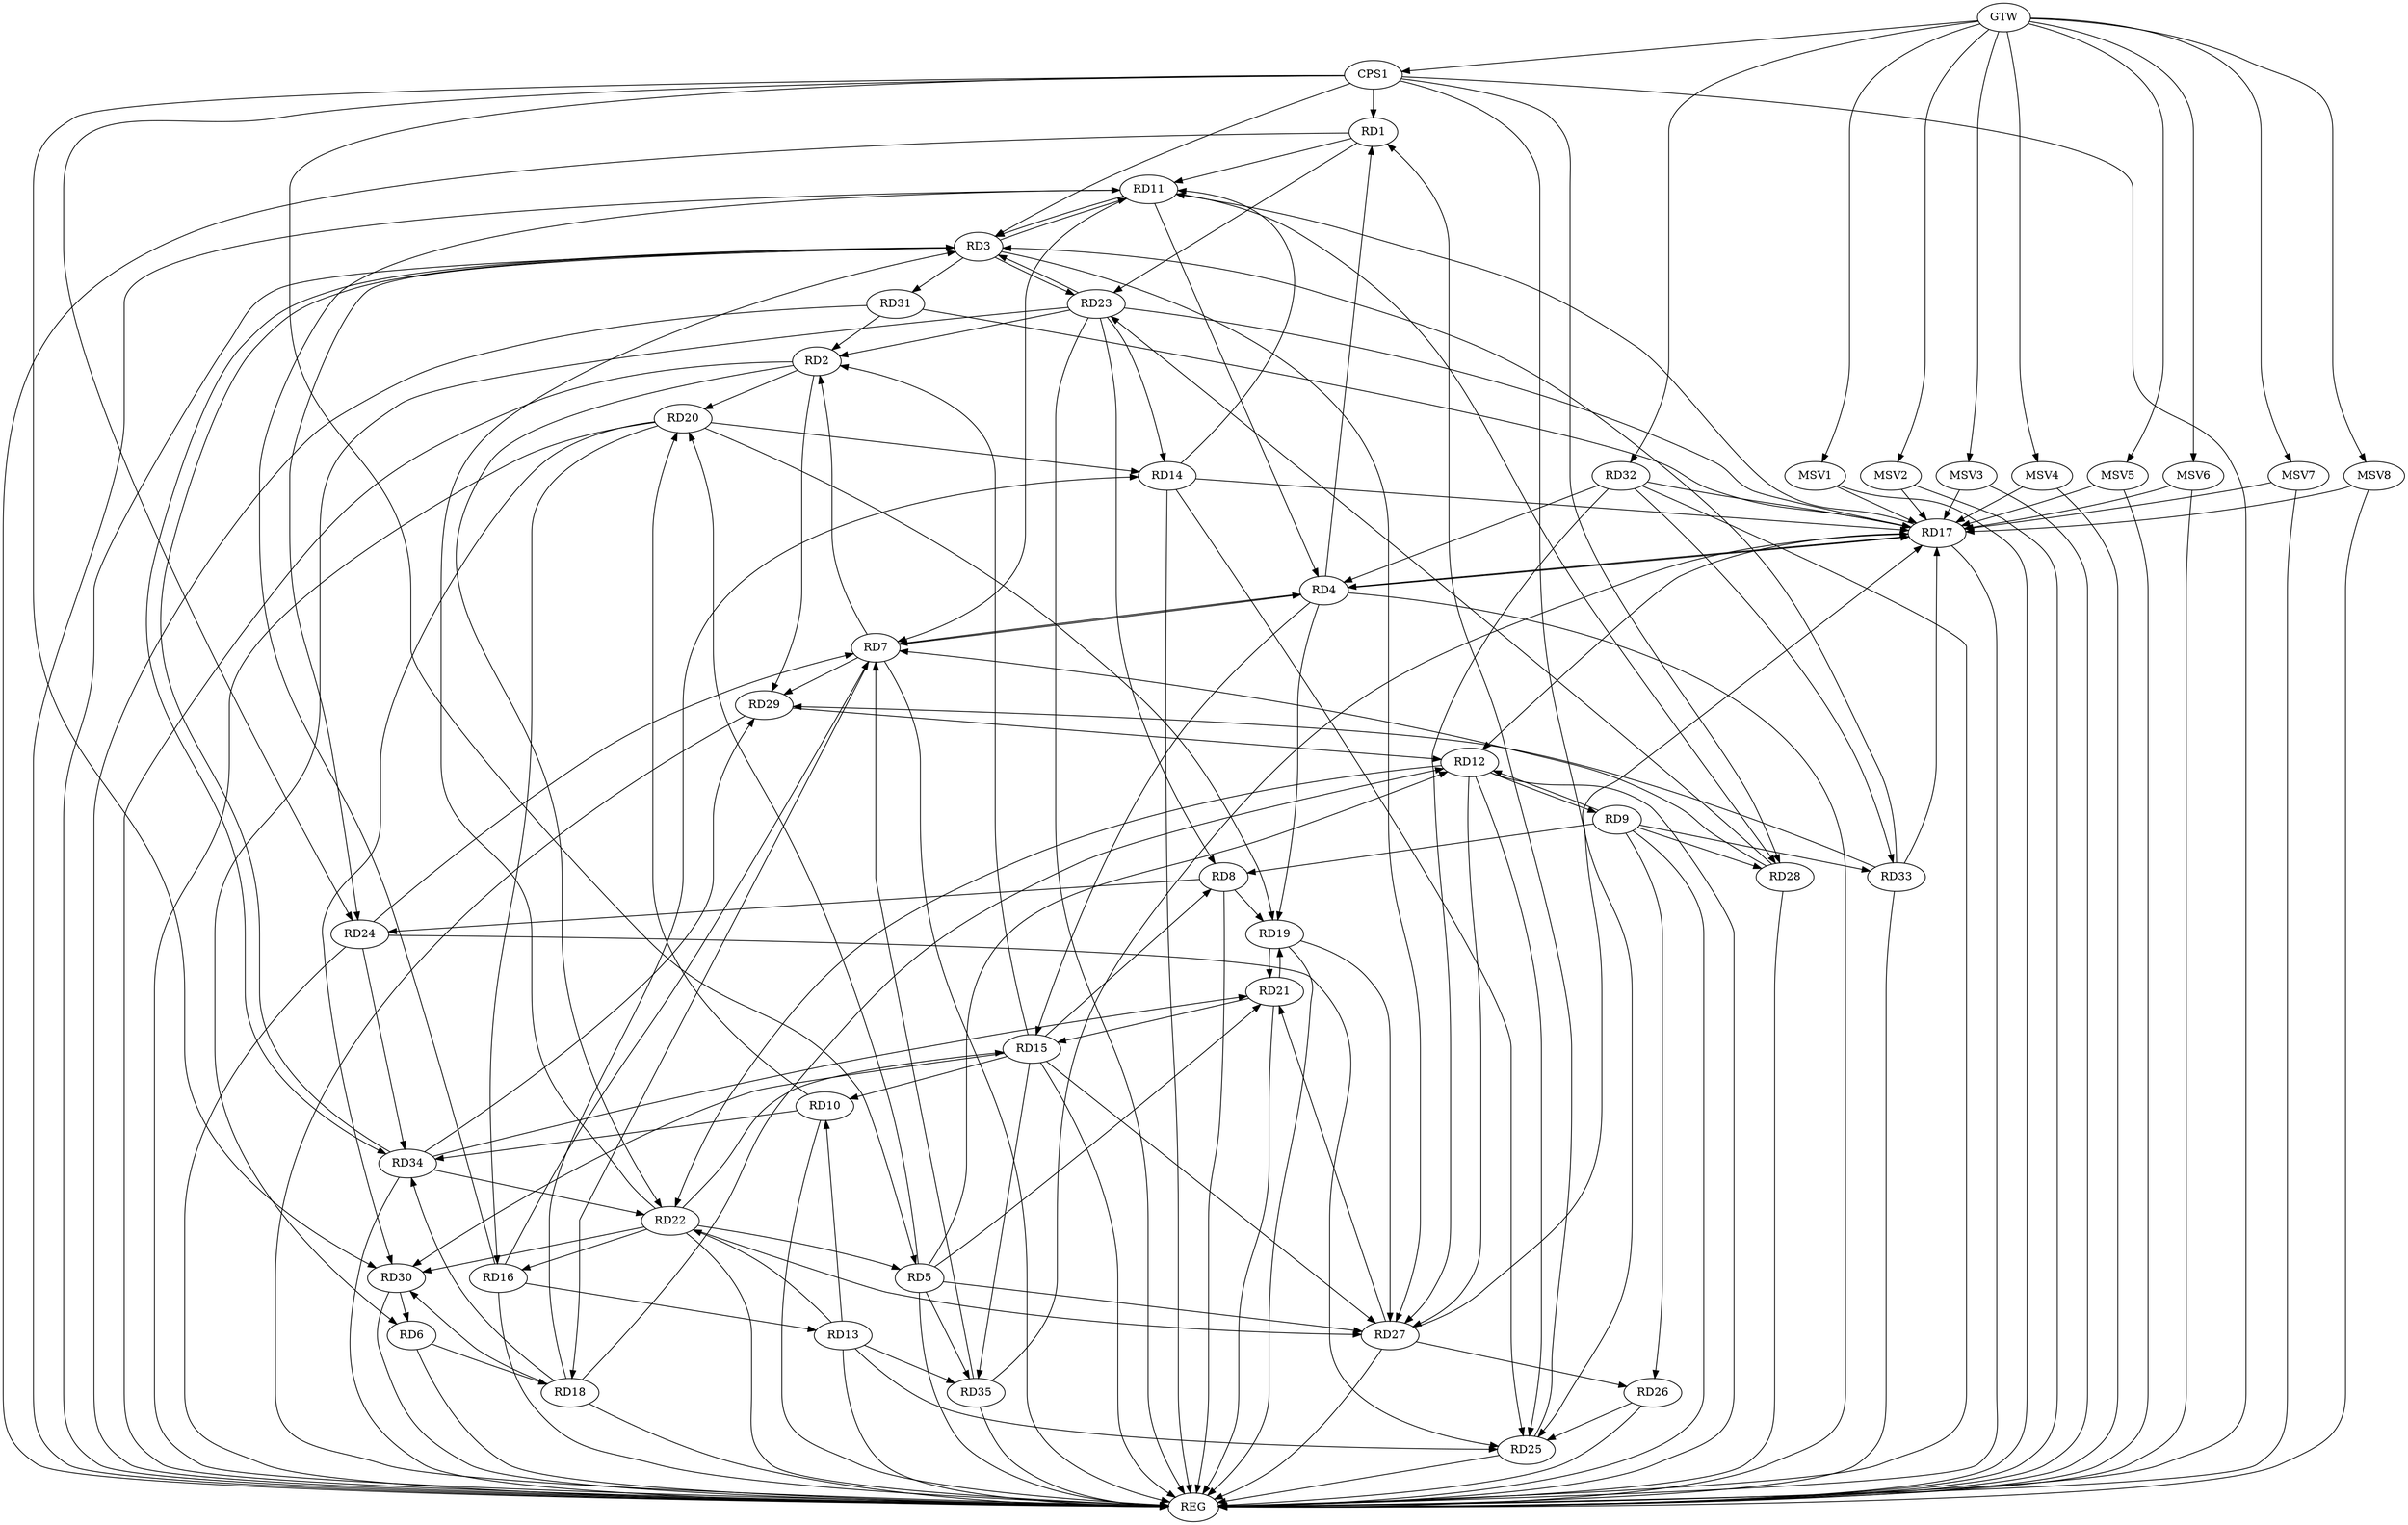 strict digraph G {
  RD1 [ label="RD1" ];
  RD2 [ label="RD2" ];
  RD3 [ label="RD3" ];
  RD4 [ label="RD4" ];
  RD5 [ label="RD5" ];
  RD6 [ label="RD6" ];
  RD7 [ label="RD7" ];
  RD8 [ label="RD8" ];
  RD9 [ label="RD9" ];
  RD10 [ label="RD10" ];
  RD11 [ label="RD11" ];
  RD12 [ label="RD12" ];
  RD13 [ label="RD13" ];
  RD14 [ label="RD14" ];
  RD15 [ label="RD15" ];
  RD16 [ label="RD16" ];
  RD17 [ label="RD17" ];
  RD18 [ label="RD18" ];
  RD19 [ label="RD19" ];
  RD20 [ label="RD20" ];
  RD21 [ label="RD21" ];
  RD22 [ label="RD22" ];
  RD23 [ label="RD23" ];
  RD24 [ label="RD24" ];
  RD25 [ label="RD25" ];
  RD26 [ label="RD26" ];
  RD27 [ label="RD27" ];
  RD28 [ label="RD28" ];
  RD29 [ label="RD29" ];
  RD30 [ label="RD30" ];
  RD31 [ label="RD31" ];
  RD32 [ label="RD32" ];
  RD33 [ label="RD33" ];
  RD34 [ label="RD34" ];
  RD35 [ label="RD35" ];
  CPS1 [ label="CPS1" ];
  GTW [ label="GTW" ];
  REG [ label="REG" ];
  MSV1 [ label="MSV1" ];
  MSV2 [ label="MSV2" ];
  MSV3 [ label="MSV3" ];
  MSV4 [ label="MSV4" ];
  MSV5 [ label="MSV5" ];
  MSV6 [ label="MSV6" ];
  MSV7 [ label="MSV7" ];
  MSV8 [ label="MSV8" ];
  RD4 -> RD1;
  RD1 -> RD11;
  RD1 -> RD23;
  RD25 -> RD1;
  RD7 -> RD2;
  RD15 -> RD2;
  RD2 -> RD20;
  RD2 -> RD22;
  RD23 -> RD2;
  RD2 -> RD29;
  RD31 -> RD2;
  RD3 -> RD11;
  RD11 -> RD3;
  RD22 -> RD3;
  RD3 -> RD23;
  RD23 -> RD3;
  RD3 -> RD24;
  RD3 -> RD27;
  RD3 -> RD31;
  RD33 -> RD3;
  RD3 -> RD34;
  RD34 -> RD3;
  RD4 -> RD7;
  RD7 -> RD4;
  RD11 -> RD4;
  RD4 -> RD15;
  RD4 -> RD17;
  RD17 -> RD4;
  RD4 -> RD19;
  RD32 -> RD4;
  RD5 -> RD12;
  RD5 -> RD20;
  RD5 -> RD21;
  RD22 -> RD5;
  RD5 -> RD27;
  RD5 -> RD35;
  RD6 -> RD18;
  RD23 -> RD6;
  RD30 -> RD6;
  RD11 -> RD7;
  RD16 -> RD7;
  RD7 -> RD18;
  RD24 -> RD7;
  RD28 -> RD7;
  RD7 -> RD29;
  RD35 -> RD7;
  RD9 -> RD8;
  RD15 -> RD8;
  RD8 -> RD19;
  RD23 -> RD8;
  RD8 -> RD24;
  RD9 -> RD12;
  RD12 -> RD9;
  RD9 -> RD26;
  RD9 -> RD28;
  RD9 -> RD33;
  RD13 -> RD10;
  RD15 -> RD10;
  RD10 -> RD20;
  RD10 -> RD34;
  RD14 -> RD11;
  RD16 -> RD11;
  RD17 -> RD11;
  RD11 -> RD28;
  RD17 -> RD12;
  RD18 -> RD12;
  RD12 -> RD22;
  RD12 -> RD25;
  RD12 -> RD27;
  RD29 -> RD12;
  RD16 -> RD13;
  RD13 -> RD22;
  RD13 -> RD25;
  RD13 -> RD35;
  RD14 -> RD17;
  RD18 -> RD14;
  RD20 -> RD14;
  RD23 -> RD14;
  RD14 -> RD25;
  RD21 -> RD15;
  RD22 -> RD15;
  RD15 -> RD27;
  RD15 -> RD30;
  RD15 -> RD35;
  RD20 -> RD16;
  RD22 -> RD16;
  RD23 -> RD17;
  RD27 -> RD17;
  RD31 -> RD17;
  RD32 -> RD17;
  RD33 -> RD17;
  RD35 -> RD17;
  RD18 -> RD30;
  RD18 -> RD34;
  RD20 -> RD19;
  RD19 -> RD21;
  RD21 -> RD19;
  RD19 -> RD27;
  RD20 -> RD30;
  RD27 -> RD21;
  RD34 -> RD21;
  RD22 -> RD27;
  RD22 -> RD30;
  RD34 -> RD22;
  RD28 -> RD23;
  RD24 -> RD25;
  RD24 -> RD34;
  RD26 -> RD25;
  RD27 -> RD26;
  RD32 -> RD27;
  RD33 -> RD29;
  RD34 -> RD29;
  RD32 -> RD33;
  CPS1 -> RD1;
  CPS1 -> RD5;
  CPS1 -> RD24;
  CPS1 -> RD25;
  CPS1 -> RD28;
  CPS1 -> RD3;
  CPS1 -> RD30;
  GTW -> RD32;
  GTW -> CPS1;
  RD1 -> REG;
  RD2 -> REG;
  RD3 -> REG;
  RD4 -> REG;
  RD5 -> REG;
  RD6 -> REG;
  RD7 -> REG;
  RD8 -> REG;
  RD9 -> REG;
  RD10 -> REG;
  RD11 -> REG;
  RD12 -> REG;
  RD13 -> REG;
  RD14 -> REG;
  RD15 -> REG;
  RD16 -> REG;
  RD17 -> REG;
  RD18 -> REG;
  RD19 -> REG;
  RD20 -> REG;
  RD21 -> REG;
  RD22 -> REG;
  RD23 -> REG;
  RD24 -> REG;
  RD25 -> REG;
  RD26 -> REG;
  RD27 -> REG;
  RD28 -> REG;
  RD29 -> REG;
  RD30 -> REG;
  RD31 -> REG;
  RD32 -> REG;
  RD33 -> REG;
  RD34 -> REG;
  RD35 -> REG;
  CPS1 -> REG;
  MSV1 -> RD17;
  MSV2 -> RD17;
  GTW -> MSV1;
  MSV1 -> REG;
  GTW -> MSV2;
  MSV2 -> REG;
  MSV3 -> RD17;
  GTW -> MSV3;
  MSV3 -> REG;
  MSV4 -> RD17;
  GTW -> MSV4;
  MSV4 -> REG;
  MSV5 -> RD17;
  GTW -> MSV5;
  MSV5 -> REG;
  MSV6 -> RD17;
  MSV7 -> RD17;
  MSV8 -> RD17;
  GTW -> MSV6;
  MSV6 -> REG;
  GTW -> MSV7;
  MSV7 -> REG;
  GTW -> MSV8;
  MSV8 -> REG;
}
